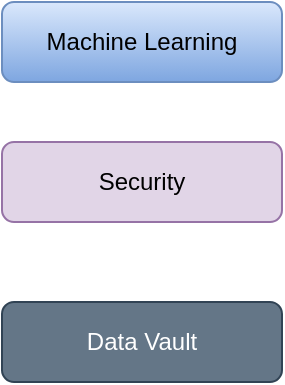 <mxfile version="13.8.1" type="github">
  <diagram name="Page-1" id="9f46799a-70d6-7492-0946-bef42562c5a5">
    <mxGraphModel dx="704" dy="397" grid="1" gridSize="10" guides="1" tooltips="1" connect="1" arrows="1" fold="1" page="1" pageScale="1" pageWidth="1100" pageHeight="850" background="#ffffff" math="0" shadow="0">
      <root>
        <mxCell id="0" />
        <mxCell id="1" parent="0" />
        <mxCell id="78961159f06e98e8-129" style="edgeStyle=elbowEdgeStyle;html=1;labelBackgroundColor=none;startFill=0;startSize=8;endArrow=open;endFill=0;endSize=16;fontFamily=Verdana;fontSize=12;elbow=vertical;dashed=1;" parent="1" target="78961159f06e98e8-56" edge="1">
          <mxGeometry relative="1" as="geometry">
            <mxPoint x="360" y="632" as="sourcePoint" />
          </mxGeometry>
        </mxCell>
        <mxCell id="78961159f06e98e8-130" style="edgeStyle=elbowEdgeStyle;html=1;labelBackgroundColor=none;startFill=0;startSize=8;endArrow=diamondThin;endFill=0;endSize=16;fontFamily=Verdana;fontSize=12;elbow=vertical;" parent="1" target="78961159f06e98e8-69" edge="1">
          <mxGeometry relative="1" as="geometry">
            <mxPoint x="550" y="617" as="sourcePoint" />
          </mxGeometry>
        </mxCell>
        <mxCell id="E4FjggPPpGKqjlmZt7s6-1" value="Machine Learning" style="rounded=1;whiteSpace=wrap;html=1;fillColor=#dae8fc;strokeColor=#6c8ebf;gradientColor=#7ea6e0;" vertex="1" parent="1">
          <mxGeometry x="70" y="80" width="140" height="40" as="geometry" />
        </mxCell>
        <mxCell id="E4FjggPPpGKqjlmZt7s6-2" value="Security" style="rounded=1;whiteSpace=wrap;html=1;fillColor=#e1d5e7;strokeColor=#9673a6;" vertex="1" parent="1">
          <mxGeometry x="70" y="150" width="140" height="40" as="geometry" />
        </mxCell>
        <mxCell id="E4FjggPPpGKqjlmZt7s6-3" value="Data Vault" style="rounded=1;whiteSpace=wrap;html=1;fillColor=#647687;strokeColor=#314354;fontColor=#ffffff;" vertex="1" parent="1">
          <mxGeometry x="70" y="230" width="140" height="40" as="geometry" />
        </mxCell>
      </root>
    </mxGraphModel>
  </diagram>
</mxfile>
